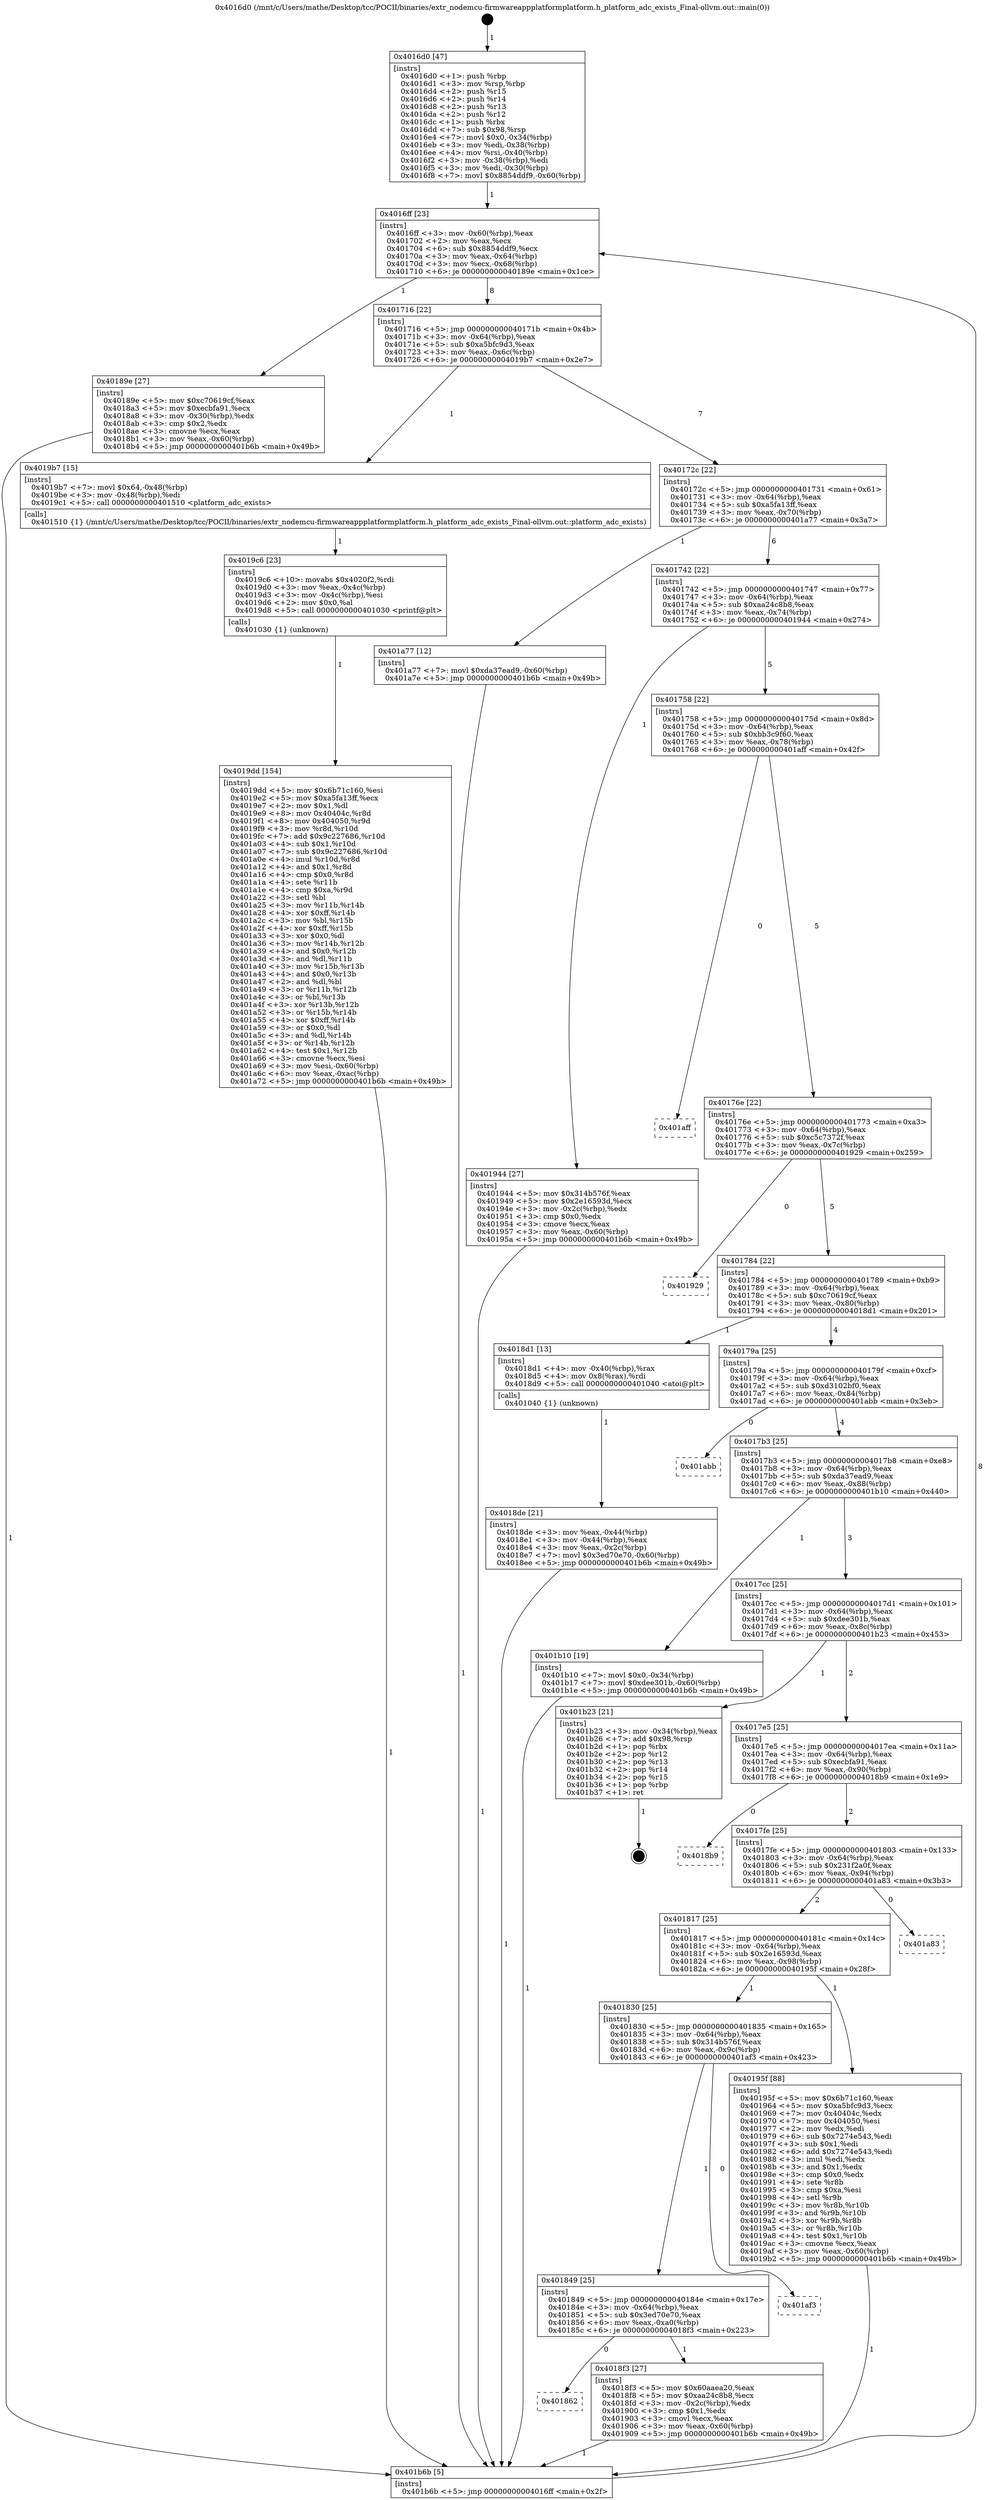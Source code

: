 digraph "0x4016d0" {
  label = "0x4016d0 (/mnt/c/Users/mathe/Desktop/tcc/POCII/binaries/extr_nodemcu-firmwareappplatformplatform.h_platform_adc_exists_Final-ollvm.out::main(0))"
  labelloc = "t"
  node[shape=record]

  Entry [label="",width=0.3,height=0.3,shape=circle,fillcolor=black,style=filled]
  "0x4016ff" [label="{
     0x4016ff [23]\l
     | [instrs]\l
     &nbsp;&nbsp;0x4016ff \<+3\>: mov -0x60(%rbp),%eax\l
     &nbsp;&nbsp;0x401702 \<+2\>: mov %eax,%ecx\l
     &nbsp;&nbsp;0x401704 \<+6\>: sub $0x8854ddf9,%ecx\l
     &nbsp;&nbsp;0x40170a \<+3\>: mov %eax,-0x64(%rbp)\l
     &nbsp;&nbsp;0x40170d \<+3\>: mov %ecx,-0x68(%rbp)\l
     &nbsp;&nbsp;0x401710 \<+6\>: je 000000000040189e \<main+0x1ce\>\l
  }"]
  "0x40189e" [label="{
     0x40189e [27]\l
     | [instrs]\l
     &nbsp;&nbsp;0x40189e \<+5\>: mov $0xc70619cf,%eax\l
     &nbsp;&nbsp;0x4018a3 \<+5\>: mov $0xecbfa91,%ecx\l
     &nbsp;&nbsp;0x4018a8 \<+3\>: mov -0x30(%rbp),%edx\l
     &nbsp;&nbsp;0x4018ab \<+3\>: cmp $0x2,%edx\l
     &nbsp;&nbsp;0x4018ae \<+3\>: cmovne %ecx,%eax\l
     &nbsp;&nbsp;0x4018b1 \<+3\>: mov %eax,-0x60(%rbp)\l
     &nbsp;&nbsp;0x4018b4 \<+5\>: jmp 0000000000401b6b \<main+0x49b\>\l
  }"]
  "0x401716" [label="{
     0x401716 [22]\l
     | [instrs]\l
     &nbsp;&nbsp;0x401716 \<+5\>: jmp 000000000040171b \<main+0x4b\>\l
     &nbsp;&nbsp;0x40171b \<+3\>: mov -0x64(%rbp),%eax\l
     &nbsp;&nbsp;0x40171e \<+5\>: sub $0xa5bfc9d3,%eax\l
     &nbsp;&nbsp;0x401723 \<+3\>: mov %eax,-0x6c(%rbp)\l
     &nbsp;&nbsp;0x401726 \<+6\>: je 00000000004019b7 \<main+0x2e7\>\l
  }"]
  "0x401b6b" [label="{
     0x401b6b [5]\l
     | [instrs]\l
     &nbsp;&nbsp;0x401b6b \<+5\>: jmp 00000000004016ff \<main+0x2f\>\l
  }"]
  "0x4016d0" [label="{
     0x4016d0 [47]\l
     | [instrs]\l
     &nbsp;&nbsp;0x4016d0 \<+1\>: push %rbp\l
     &nbsp;&nbsp;0x4016d1 \<+3\>: mov %rsp,%rbp\l
     &nbsp;&nbsp;0x4016d4 \<+2\>: push %r15\l
     &nbsp;&nbsp;0x4016d6 \<+2\>: push %r14\l
     &nbsp;&nbsp;0x4016d8 \<+2\>: push %r13\l
     &nbsp;&nbsp;0x4016da \<+2\>: push %r12\l
     &nbsp;&nbsp;0x4016dc \<+1\>: push %rbx\l
     &nbsp;&nbsp;0x4016dd \<+7\>: sub $0x98,%rsp\l
     &nbsp;&nbsp;0x4016e4 \<+7\>: movl $0x0,-0x34(%rbp)\l
     &nbsp;&nbsp;0x4016eb \<+3\>: mov %edi,-0x38(%rbp)\l
     &nbsp;&nbsp;0x4016ee \<+4\>: mov %rsi,-0x40(%rbp)\l
     &nbsp;&nbsp;0x4016f2 \<+3\>: mov -0x38(%rbp),%edi\l
     &nbsp;&nbsp;0x4016f5 \<+3\>: mov %edi,-0x30(%rbp)\l
     &nbsp;&nbsp;0x4016f8 \<+7\>: movl $0x8854ddf9,-0x60(%rbp)\l
  }"]
  Exit [label="",width=0.3,height=0.3,shape=circle,fillcolor=black,style=filled,peripheries=2]
  "0x4019b7" [label="{
     0x4019b7 [15]\l
     | [instrs]\l
     &nbsp;&nbsp;0x4019b7 \<+7\>: movl $0x64,-0x48(%rbp)\l
     &nbsp;&nbsp;0x4019be \<+3\>: mov -0x48(%rbp),%edi\l
     &nbsp;&nbsp;0x4019c1 \<+5\>: call 0000000000401510 \<platform_adc_exists\>\l
     | [calls]\l
     &nbsp;&nbsp;0x401510 \{1\} (/mnt/c/Users/mathe/Desktop/tcc/POCII/binaries/extr_nodemcu-firmwareappplatformplatform.h_platform_adc_exists_Final-ollvm.out::platform_adc_exists)\l
  }"]
  "0x40172c" [label="{
     0x40172c [22]\l
     | [instrs]\l
     &nbsp;&nbsp;0x40172c \<+5\>: jmp 0000000000401731 \<main+0x61\>\l
     &nbsp;&nbsp;0x401731 \<+3\>: mov -0x64(%rbp),%eax\l
     &nbsp;&nbsp;0x401734 \<+5\>: sub $0xa5fa13ff,%eax\l
     &nbsp;&nbsp;0x401739 \<+3\>: mov %eax,-0x70(%rbp)\l
     &nbsp;&nbsp;0x40173c \<+6\>: je 0000000000401a77 \<main+0x3a7\>\l
  }"]
  "0x4019dd" [label="{
     0x4019dd [154]\l
     | [instrs]\l
     &nbsp;&nbsp;0x4019dd \<+5\>: mov $0x6b71c160,%esi\l
     &nbsp;&nbsp;0x4019e2 \<+5\>: mov $0xa5fa13ff,%ecx\l
     &nbsp;&nbsp;0x4019e7 \<+2\>: mov $0x1,%dl\l
     &nbsp;&nbsp;0x4019e9 \<+8\>: mov 0x40404c,%r8d\l
     &nbsp;&nbsp;0x4019f1 \<+8\>: mov 0x404050,%r9d\l
     &nbsp;&nbsp;0x4019f9 \<+3\>: mov %r8d,%r10d\l
     &nbsp;&nbsp;0x4019fc \<+7\>: add $0x9c227686,%r10d\l
     &nbsp;&nbsp;0x401a03 \<+4\>: sub $0x1,%r10d\l
     &nbsp;&nbsp;0x401a07 \<+7\>: sub $0x9c227686,%r10d\l
     &nbsp;&nbsp;0x401a0e \<+4\>: imul %r10d,%r8d\l
     &nbsp;&nbsp;0x401a12 \<+4\>: and $0x1,%r8d\l
     &nbsp;&nbsp;0x401a16 \<+4\>: cmp $0x0,%r8d\l
     &nbsp;&nbsp;0x401a1a \<+4\>: sete %r11b\l
     &nbsp;&nbsp;0x401a1e \<+4\>: cmp $0xa,%r9d\l
     &nbsp;&nbsp;0x401a22 \<+3\>: setl %bl\l
     &nbsp;&nbsp;0x401a25 \<+3\>: mov %r11b,%r14b\l
     &nbsp;&nbsp;0x401a28 \<+4\>: xor $0xff,%r14b\l
     &nbsp;&nbsp;0x401a2c \<+3\>: mov %bl,%r15b\l
     &nbsp;&nbsp;0x401a2f \<+4\>: xor $0xff,%r15b\l
     &nbsp;&nbsp;0x401a33 \<+3\>: xor $0x0,%dl\l
     &nbsp;&nbsp;0x401a36 \<+3\>: mov %r14b,%r12b\l
     &nbsp;&nbsp;0x401a39 \<+4\>: and $0x0,%r12b\l
     &nbsp;&nbsp;0x401a3d \<+3\>: and %dl,%r11b\l
     &nbsp;&nbsp;0x401a40 \<+3\>: mov %r15b,%r13b\l
     &nbsp;&nbsp;0x401a43 \<+4\>: and $0x0,%r13b\l
     &nbsp;&nbsp;0x401a47 \<+2\>: and %dl,%bl\l
     &nbsp;&nbsp;0x401a49 \<+3\>: or %r11b,%r12b\l
     &nbsp;&nbsp;0x401a4c \<+3\>: or %bl,%r13b\l
     &nbsp;&nbsp;0x401a4f \<+3\>: xor %r13b,%r12b\l
     &nbsp;&nbsp;0x401a52 \<+3\>: or %r15b,%r14b\l
     &nbsp;&nbsp;0x401a55 \<+4\>: xor $0xff,%r14b\l
     &nbsp;&nbsp;0x401a59 \<+3\>: or $0x0,%dl\l
     &nbsp;&nbsp;0x401a5c \<+3\>: and %dl,%r14b\l
     &nbsp;&nbsp;0x401a5f \<+3\>: or %r14b,%r12b\l
     &nbsp;&nbsp;0x401a62 \<+4\>: test $0x1,%r12b\l
     &nbsp;&nbsp;0x401a66 \<+3\>: cmovne %ecx,%esi\l
     &nbsp;&nbsp;0x401a69 \<+3\>: mov %esi,-0x60(%rbp)\l
     &nbsp;&nbsp;0x401a6c \<+6\>: mov %eax,-0xac(%rbp)\l
     &nbsp;&nbsp;0x401a72 \<+5\>: jmp 0000000000401b6b \<main+0x49b\>\l
  }"]
  "0x401a77" [label="{
     0x401a77 [12]\l
     | [instrs]\l
     &nbsp;&nbsp;0x401a77 \<+7\>: movl $0xda37ead9,-0x60(%rbp)\l
     &nbsp;&nbsp;0x401a7e \<+5\>: jmp 0000000000401b6b \<main+0x49b\>\l
  }"]
  "0x401742" [label="{
     0x401742 [22]\l
     | [instrs]\l
     &nbsp;&nbsp;0x401742 \<+5\>: jmp 0000000000401747 \<main+0x77\>\l
     &nbsp;&nbsp;0x401747 \<+3\>: mov -0x64(%rbp),%eax\l
     &nbsp;&nbsp;0x40174a \<+5\>: sub $0xaa24c8b8,%eax\l
     &nbsp;&nbsp;0x40174f \<+3\>: mov %eax,-0x74(%rbp)\l
     &nbsp;&nbsp;0x401752 \<+6\>: je 0000000000401944 \<main+0x274\>\l
  }"]
  "0x4019c6" [label="{
     0x4019c6 [23]\l
     | [instrs]\l
     &nbsp;&nbsp;0x4019c6 \<+10\>: movabs $0x4020f2,%rdi\l
     &nbsp;&nbsp;0x4019d0 \<+3\>: mov %eax,-0x4c(%rbp)\l
     &nbsp;&nbsp;0x4019d3 \<+3\>: mov -0x4c(%rbp),%esi\l
     &nbsp;&nbsp;0x4019d6 \<+2\>: mov $0x0,%al\l
     &nbsp;&nbsp;0x4019d8 \<+5\>: call 0000000000401030 \<printf@plt\>\l
     | [calls]\l
     &nbsp;&nbsp;0x401030 \{1\} (unknown)\l
  }"]
  "0x401944" [label="{
     0x401944 [27]\l
     | [instrs]\l
     &nbsp;&nbsp;0x401944 \<+5\>: mov $0x314b576f,%eax\l
     &nbsp;&nbsp;0x401949 \<+5\>: mov $0x2e16593d,%ecx\l
     &nbsp;&nbsp;0x40194e \<+3\>: mov -0x2c(%rbp),%edx\l
     &nbsp;&nbsp;0x401951 \<+3\>: cmp $0x0,%edx\l
     &nbsp;&nbsp;0x401954 \<+3\>: cmove %ecx,%eax\l
     &nbsp;&nbsp;0x401957 \<+3\>: mov %eax,-0x60(%rbp)\l
     &nbsp;&nbsp;0x40195a \<+5\>: jmp 0000000000401b6b \<main+0x49b\>\l
  }"]
  "0x401758" [label="{
     0x401758 [22]\l
     | [instrs]\l
     &nbsp;&nbsp;0x401758 \<+5\>: jmp 000000000040175d \<main+0x8d\>\l
     &nbsp;&nbsp;0x40175d \<+3\>: mov -0x64(%rbp),%eax\l
     &nbsp;&nbsp;0x401760 \<+5\>: sub $0xbb3c9f60,%eax\l
     &nbsp;&nbsp;0x401765 \<+3\>: mov %eax,-0x78(%rbp)\l
     &nbsp;&nbsp;0x401768 \<+6\>: je 0000000000401aff \<main+0x42f\>\l
  }"]
  "0x401862" [label="{
     0x401862\l
  }", style=dashed]
  "0x401aff" [label="{
     0x401aff\l
  }", style=dashed]
  "0x40176e" [label="{
     0x40176e [22]\l
     | [instrs]\l
     &nbsp;&nbsp;0x40176e \<+5\>: jmp 0000000000401773 \<main+0xa3\>\l
     &nbsp;&nbsp;0x401773 \<+3\>: mov -0x64(%rbp),%eax\l
     &nbsp;&nbsp;0x401776 \<+5\>: sub $0xc5c7372f,%eax\l
     &nbsp;&nbsp;0x40177b \<+3\>: mov %eax,-0x7c(%rbp)\l
     &nbsp;&nbsp;0x40177e \<+6\>: je 0000000000401929 \<main+0x259\>\l
  }"]
  "0x4018f3" [label="{
     0x4018f3 [27]\l
     | [instrs]\l
     &nbsp;&nbsp;0x4018f3 \<+5\>: mov $0x60aaea20,%eax\l
     &nbsp;&nbsp;0x4018f8 \<+5\>: mov $0xaa24c8b8,%ecx\l
     &nbsp;&nbsp;0x4018fd \<+3\>: mov -0x2c(%rbp),%edx\l
     &nbsp;&nbsp;0x401900 \<+3\>: cmp $0x1,%edx\l
     &nbsp;&nbsp;0x401903 \<+3\>: cmovl %ecx,%eax\l
     &nbsp;&nbsp;0x401906 \<+3\>: mov %eax,-0x60(%rbp)\l
     &nbsp;&nbsp;0x401909 \<+5\>: jmp 0000000000401b6b \<main+0x49b\>\l
  }"]
  "0x401929" [label="{
     0x401929\l
  }", style=dashed]
  "0x401784" [label="{
     0x401784 [22]\l
     | [instrs]\l
     &nbsp;&nbsp;0x401784 \<+5\>: jmp 0000000000401789 \<main+0xb9\>\l
     &nbsp;&nbsp;0x401789 \<+3\>: mov -0x64(%rbp),%eax\l
     &nbsp;&nbsp;0x40178c \<+5\>: sub $0xc70619cf,%eax\l
     &nbsp;&nbsp;0x401791 \<+3\>: mov %eax,-0x80(%rbp)\l
     &nbsp;&nbsp;0x401794 \<+6\>: je 00000000004018d1 \<main+0x201\>\l
  }"]
  "0x401849" [label="{
     0x401849 [25]\l
     | [instrs]\l
     &nbsp;&nbsp;0x401849 \<+5\>: jmp 000000000040184e \<main+0x17e\>\l
     &nbsp;&nbsp;0x40184e \<+3\>: mov -0x64(%rbp),%eax\l
     &nbsp;&nbsp;0x401851 \<+5\>: sub $0x3ed70e70,%eax\l
     &nbsp;&nbsp;0x401856 \<+6\>: mov %eax,-0xa0(%rbp)\l
     &nbsp;&nbsp;0x40185c \<+6\>: je 00000000004018f3 \<main+0x223\>\l
  }"]
  "0x4018d1" [label="{
     0x4018d1 [13]\l
     | [instrs]\l
     &nbsp;&nbsp;0x4018d1 \<+4\>: mov -0x40(%rbp),%rax\l
     &nbsp;&nbsp;0x4018d5 \<+4\>: mov 0x8(%rax),%rdi\l
     &nbsp;&nbsp;0x4018d9 \<+5\>: call 0000000000401040 \<atoi@plt\>\l
     | [calls]\l
     &nbsp;&nbsp;0x401040 \{1\} (unknown)\l
  }"]
  "0x40179a" [label="{
     0x40179a [25]\l
     | [instrs]\l
     &nbsp;&nbsp;0x40179a \<+5\>: jmp 000000000040179f \<main+0xcf\>\l
     &nbsp;&nbsp;0x40179f \<+3\>: mov -0x64(%rbp),%eax\l
     &nbsp;&nbsp;0x4017a2 \<+5\>: sub $0xd3102bf0,%eax\l
     &nbsp;&nbsp;0x4017a7 \<+6\>: mov %eax,-0x84(%rbp)\l
     &nbsp;&nbsp;0x4017ad \<+6\>: je 0000000000401abb \<main+0x3eb\>\l
  }"]
  "0x4018de" [label="{
     0x4018de [21]\l
     | [instrs]\l
     &nbsp;&nbsp;0x4018de \<+3\>: mov %eax,-0x44(%rbp)\l
     &nbsp;&nbsp;0x4018e1 \<+3\>: mov -0x44(%rbp),%eax\l
     &nbsp;&nbsp;0x4018e4 \<+3\>: mov %eax,-0x2c(%rbp)\l
     &nbsp;&nbsp;0x4018e7 \<+7\>: movl $0x3ed70e70,-0x60(%rbp)\l
     &nbsp;&nbsp;0x4018ee \<+5\>: jmp 0000000000401b6b \<main+0x49b\>\l
  }"]
  "0x401af3" [label="{
     0x401af3\l
  }", style=dashed]
  "0x401abb" [label="{
     0x401abb\l
  }", style=dashed]
  "0x4017b3" [label="{
     0x4017b3 [25]\l
     | [instrs]\l
     &nbsp;&nbsp;0x4017b3 \<+5\>: jmp 00000000004017b8 \<main+0xe8\>\l
     &nbsp;&nbsp;0x4017b8 \<+3\>: mov -0x64(%rbp),%eax\l
     &nbsp;&nbsp;0x4017bb \<+5\>: sub $0xda37ead9,%eax\l
     &nbsp;&nbsp;0x4017c0 \<+6\>: mov %eax,-0x88(%rbp)\l
     &nbsp;&nbsp;0x4017c6 \<+6\>: je 0000000000401b10 \<main+0x440\>\l
  }"]
  "0x401830" [label="{
     0x401830 [25]\l
     | [instrs]\l
     &nbsp;&nbsp;0x401830 \<+5\>: jmp 0000000000401835 \<main+0x165\>\l
     &nbsp;&nbsp;0x401835 \<+3\>: mov -0x64(%rbp),%eax\l
     &nbsp;&nbsp;0x401838 \<+5\>: sub $0x314b576f,%eax\l
     &nbsp;&nbsp;0x40183d \<+6\>: mov %eax,-0x9c(%rbp)\l
     &nbsp;&nbsp;0x401843 \<+6\>: je 0000000000401af3 \<main+0x423\>\l
  }"]
  "0x401b10" [label="{
     0x401b10 [19]\l
     | [instrs]\l
     &nbsp;&nbsp;0x401b10 \<+7\>: movl $0x0,-0x34(%rbp)\l
     &nbsp;&nbsp;0x401b17 \<+7\>: movl $0xdee301b,-0x60(%rbp)\l
     &nbsp;&nbsp;0x401b1e \<+5\>: jmp 0000000000401b6b \<main+0x49b\>\l
  }"]
  "0x4017cc" [label="{
     0x4017cc [25]\l
     | [instrs]\l
     &nbsp;&nbsp;0x4017cc \<+5\>: jmp 00000000004017d1 \<main+0x101\>\l
     &nbsp;&nbsp;0x4017d1 \<+3\>: mov -0x64(%rbp),%eax\l
     &nbsp;&nbsp;0x4017d4 \<+5\>: sub $0xdee301b,%eax\l
     &nbsp;&nbsp;0x4017d9 \<+6\>: mov %eax,-0x8c(%rbp)\l
     &nbsp;&nbsp;0x4017df \<+6\>: je 0000000000401b23 \<main+0x453\>\l
  }"]
  "0x40195f" [label="{
     0x40195f [88]\l
     | [instrs]\l
     &nbsp;&nbsp;0x40195f \<+5\>: mov $0x6b71c160,%eax\l
     &nbsp;&nbsp;0x401964 \<+5\>: mov $0xa5bfc9d3,%ecx\l
     &nbsp;&nbsp;0x401969 \<+7\>: mov 0x40404c,%edx\l
     &nbsp;&nbsp;0x401970 \<+7\>: mov 0x404050,%esi\l
     &nbsp;&nbsp;0x401977 \<+2\>: mov %edx,%edi\l
     &nbsp;&nbsp;0x401979 \<+6\>: sub $0x7274e543,%edi\l
     &nbsp;&nbsp;0x40197f \<+3\>: sub $0x1,%edi\l
     &nbsp;&nbsp;0x401982 \<+6\>: add $0x7274e543,%edi\l
     &nbsp;&nbsp;0x401988 \<+3\>: imul %edi,%edx\l
     &nbsp;&nbsp;0x40198b \<+3\>: and $0x1,%edx\l
     &nbsp;&nbsp;0x40198e \<+3\>: cmp $0x0,%edx\l
     &nbsp;&nbsp;0x401991 \<+4\>: sete %r8b\l
     &nbsp;&nbsp;0x401995 \<+3\>: cmp $0xa,%esi\l
     &nbsp;&nbsp;0x401998 \<+4\>: setl %r9b\l
     &nbsp;&nbsp;0x40199c \<+3\>: mov %r8b,%r10b\l
     &nbsp;&nbsp;0x40199f \<+3\>: and %r9b,%r10b\l
     &nbsp;&nbsp;0x4019a2 \<+3\>: xor %r9b,%r8b\l
     &nbsp;&nbsp;0x4019a5 \<+3\>: or %r8b,%r10b\l
     &nbsp;&nbsp;0x4019a8 \<+4\>: test $0x1,%r10b\l
     &nbsp;&nbsp;0x4019ac \<+3\>: cmovne %ecx,%eax\l
     &nbsp;&nbsp;0x4019af \<+3\>: mov %eax,-0x60(%rbp)\l
     &nbsp;&nbsp;0x4019b2 \<+5\>: jmp 0000000000401b6b \<main+0x49b\>\l
  }"]
  "0x401b23" [label="{
     0x401b23 [21]\l
     | [instrs]\l
     &nbsp;&nbsp;0x401b23 \<+3\>: mov -0x34(%rbp),%eax\l
     &nbsp;&nbsp;0x401b26 \<+7\>: add $0x98,%rsp\l
     &nbsp;&nbsp;0x401b2d \<+1\>: pop %rbx\l
     &nbsp;&nbsp;0x401b2e \<+2\>: pop %r12\l
     &nbsp;&nbsp;0x401b30 \<+2\>: pop %r13\l
     &nbsp;&nbsp;0x401b32 \<+2\>: pop %r14\l
     &nbsp;&nbsp;0x401b34 \<+2\>: pop %r15\l
     &nbsp;&nbsp;0x401b36 \<+1\>: pop %rbp\l
     &nbsp;&nbsp;0x401b37 \<+1\>: ret\l
  }"]
  "0x4017e5" [label="{
     0x4017e5 [25]\l
     | [instrs]\l
     &nbsp;&nbsp;0x4017e5 \<+5\>: jmp 00000000004017ea \<main+0x11a\>\l
     &nbsp;&nbsp;0x4017ea \<+3\>: mov -0x64(%rbp),%eax\l
     &nbsp;&nbsp;0x4017ed \<+5\>: sub $0xecbfa91,%eax\l
     &nbsp;&nbsp;0x4017f2 \<+6\>: mov %eax,-0x90(%rbp)\l
     &nbsp;&nbsp;0x4017f8 \<+6\>: je 00000000004018b9 \<main+0x1e9\>\l
  }"]
  "0x401817" [label="{
     0x401817 [25]\l
     | [instrs]\l
     &nbsp;&nbsp;0x401817 \<+5\>: jmp 000000000040181c \<main+0x14c\>\l
     &nbsp;&nbsp;0x40181c \<+3\>: mov -0x64(%rbp),%eax\l
     &nbsp;&nbsp;0x40181f \<+5\>: sub $0x2e16593d,%eax\l
     &nbsp;&nbsp;0x401824 \<+6\>: mov %eax,-0x98(%rbp)\l
     &nbsp;&nbsp;0x40182a \<+6\>: je 000000000040195f \<main+0x28f\>\l
  }"]
  "0x4018b9" [label="{
     0x4018b9\l
  }", style=dashed]
  "0x4017fe" [label="{
     0x4017fe [25]\l
     | [instrs]\l
     &nbsp;&nbsp;0x4017fe \<+5\>: jmp 0000000000401803 \<main+0x133\>\l
     &nbsp;&nbsp;0x401803 \<+3\>: mov -0x64(%rbp),%eax\l
     &nbsp;&nbsp;0x401806 \<+5\>: sub $0x231f2a0f,%eax\l
     &nbsp;&nbsp;0x40180b \<+6\>: mov %eax,-0x94(%rbp)\l
     &nbsp;&nbsp;0x401811 \<+6\>: je 0000000000401a83 \<main+0x3b3\>\l
  }"]
  "0x401a83" [label="{
     0x401a83\l
  }", style=dashed]
  Entry -> "0x4016d0" [label=" 1"]
  "0x4016ff" -> "0x40189e" [label=" 1"]
  "0x4016ff" -> "0x401716" [label=" 8"]
  "0x40189e" -> "0x401b6b" [label=" 1"]
  "0x4016d0" -> "0x4016ff" [label=" 1"]
  "0x401b6b" -> "0x4016ff" [label=" 8"]
  "0x401b23" -> Exit [label=" 1"]
  "0x401716" -> "0x4019b7" [label=" 1"]
  "0x401716" -> "0x40172c" [label=" 7"]
  "0x401b10" -> "0x401b6b" [label=" 1"]
  "0x40172c" -> "0x401a77" [label=" 1"]
  "0x40172c" -> "0x401742" [label=" 6"]
  "0x401a77" -> "0x401b6b" [label=" 1"]
  "0x401742" -> "0x401944" [label=" 1"]
  "0x401742" -> "0x401758" [label=" 5"]
  "0x4019dd" -> "0x401b6b" [label=" 1"]
  "0x401758" -> "0x401aff" [label=" 0"]
  "0x401758" -> "0x40176e" [label=" 5"]
  "0x4019c6" -> "0x4019dd" [label=" 1"]
  "0x40176e" -> "0x401929" [label=" 0"]
  "0x40176e" -> "0x401784" [label=" 5"]
  "0x4019b7" -> "0x4019c6" [label=" 1"]
  "0x401784" -> "0x4018d1" [label=" 1"]
  "0x401784" -> "0x40179a" [label=" 4"]
  "0x4018d1" -> "0x4018de" [label=" 1"]
  "0x4018de" -> "0x401b6b" [label=" 1"]
  "0x401944" -> "0x401b6b" [label=" 1"]
  "0x40179a" -> "0x401abb" [label=" 0"]
  "0x40179a" -> "0x4017b3" [label=" 4"]
  "0x4018f3" -> "0x401b6b" [label=" 1"]
  "0x4017b3" -> "0x401b10" [label=" 1"]
  "0x4017b3" -> "0x4017cc" [label=" 3"]
  "0x401849" -> "0x4018f3" [label=" 1"]
  "0x4017cc" -> "0x401b23" [label=" 1"]
  "0x4017cc" -> "0x4017e5" [label=" 2"]
  "0x40195f" -> "0x401b6b" [label=" 1"]
  "0x4017e5" -> "0x4018b9" [label=" 0"]
  "0x4017e5" -> "0x4017fe" [label=" 2"]
  "0x401830" -> "0x401af3" [label=" 0"]
  "0x4017fe" -> "0x401a83" [label=" 0"]
  "0x4017fe" -> "0x401817" [label=" 2"]
  "0x401830" -> "0x401849" [label=" 1"]
  "0x401817" -> "0x40195f" [label=" 1"]
  "0x401817" -> "0x401830" [label=" 1"]
  "0x401849" -> "0x401862" [label=" 0"]
}
